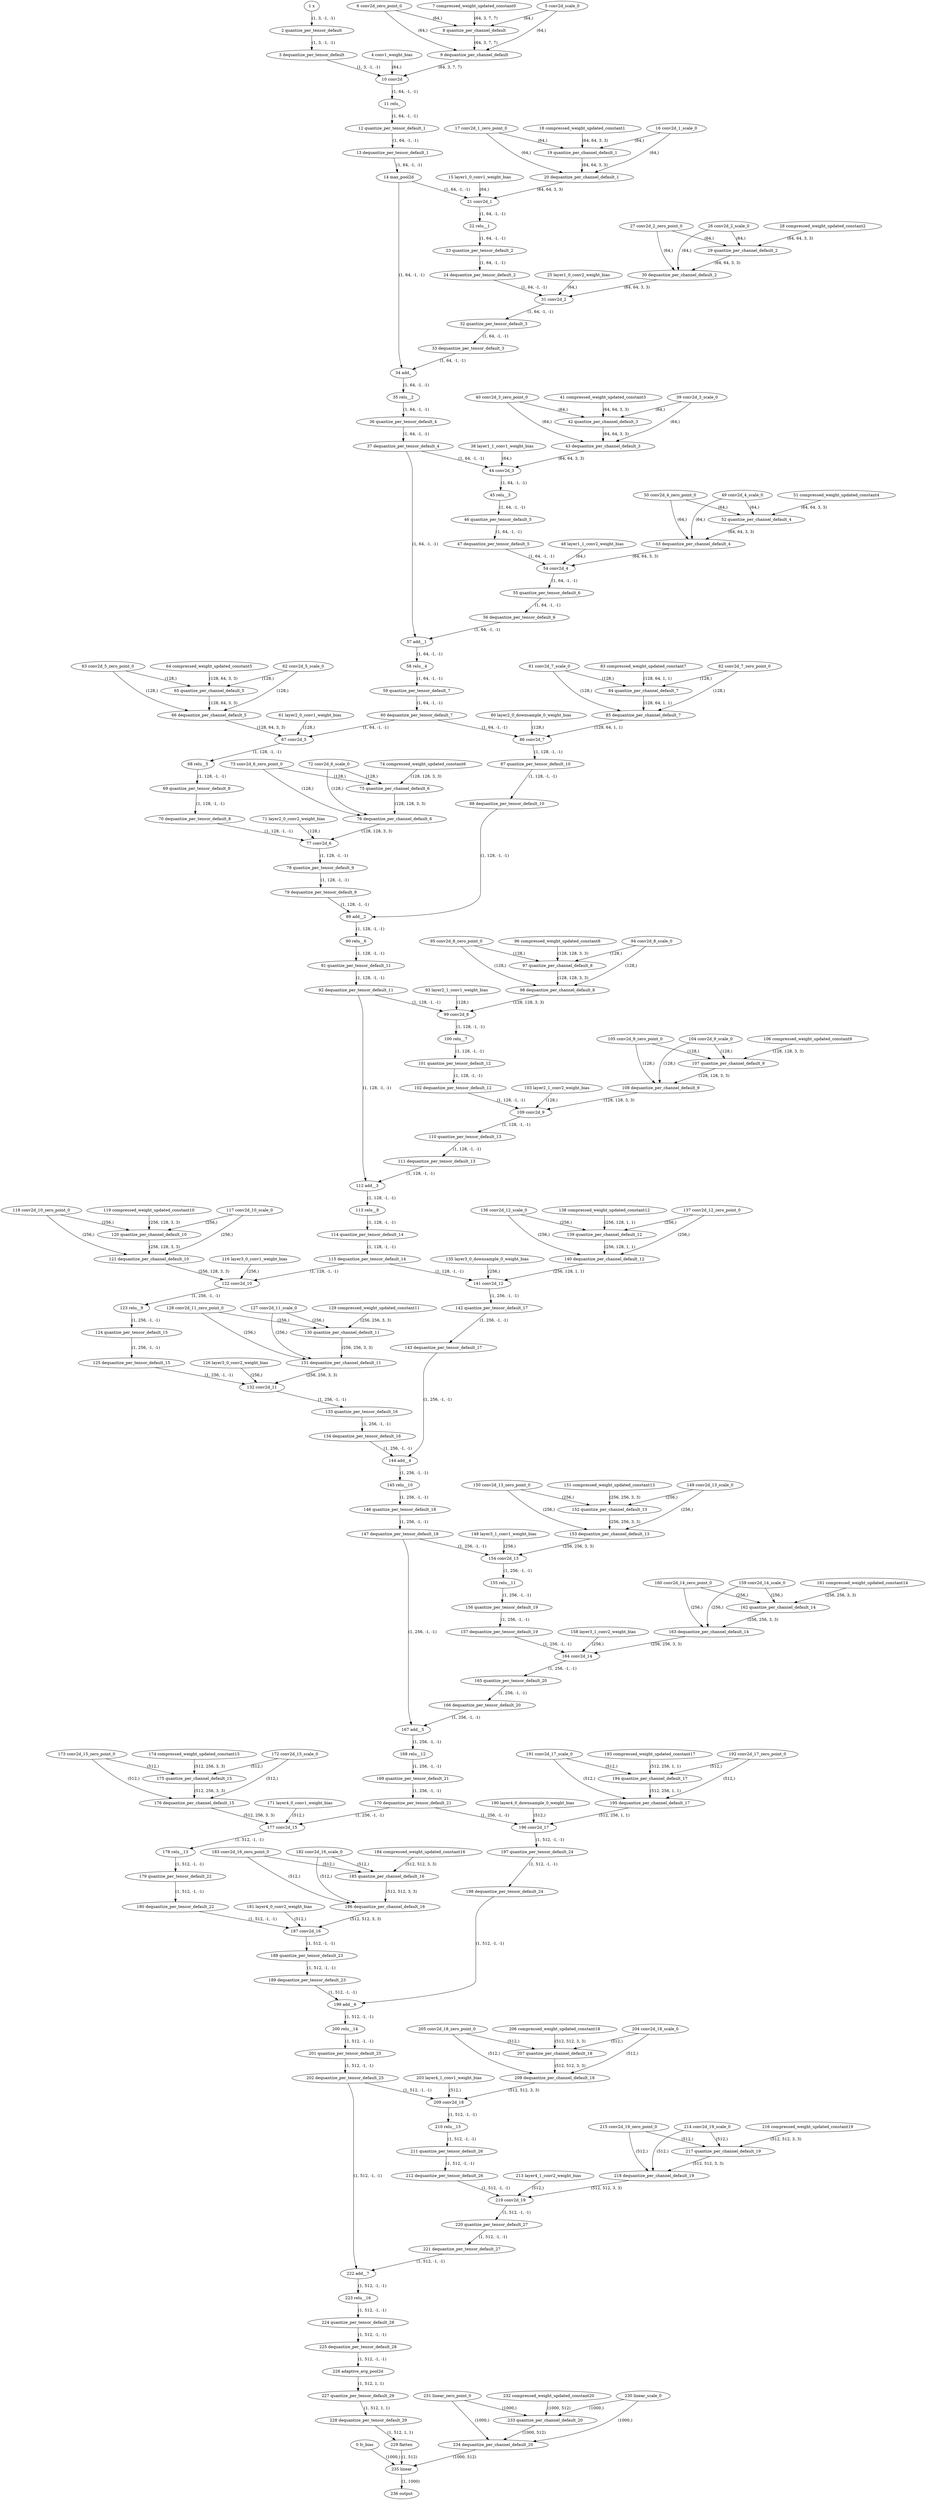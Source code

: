 strict digraph {
"0 fc_bias" [id=0, type="get_attr"];
"1 x" [id=1, type=input];
"2 quantize_per_tensor_default" [id=2, type="quantize_per_tensor"];
"3 dequantize_per_tensor_default" [id=3, type="dequantize_per_tensor"];
"4 conv1_weight_bias" [id=4, type="get_attr"];
"5 conv2d_scale_0" [id=5, type="get_attr"];
"6 conv2d_zero_point_0" [id=6, type="get_attr"];
"7 compressed_weight_updated_constant0" [id=7, type="get_attr"];
"8 quantize_per_channel_default" [id=8, type="quantize_per_channel"];
"9 dequantize_per_channel_default" [id=9, type="dequantize_per_channel"];
"10 conv2d" [id=10, type=conv2d];
"11 relu_" [id=11, type="relu_"];
"12 quantize_per_tensor_default_1" [id=12, type="quantize_per_tensor"];
"13 dequantize_per_tensor_default_1" [id=13, type="dequantize_per_tensor"];
"14 max_pool2d" [id=14, type="max_pool2d"];
"15 layer1_0_conv1_weight_bias" [id=15, type="get_attr"];
"16 conv2d_1_scale_0" [id=16, type="get_attr"];
"17 conv2d_1_zero_point_0" [id=17, type="get_attr"];
"18 compressed_weight_updated_constant1" [id=18, type="get_attr"];
"19 quantize_per_channel_default_1" [id=19, type="quantize_per_channel"];
"20 dequantize_per_channel_default_1" [id=20, type="dequantize_per_channel"];
"21 conv2d_1" [id=21, type=conv2d];
"22 relu__1" [id=22, type="relu_"];
"23 quantize_per_tensor_default_2" [id=23, type="quantize_per_tensor"];
"24 dequantize_per_tensor_default_2" [id=24, type="dequantize_per_tensor"];
"25 layer1_0_conv2_weight_bias" [id=25, type="get_attr"];
"26 conv2d_2_scale_0" [id=26, type="get_attr"];
"27 conv2d_2_zero_point_0" [id=27, type="get_attr"];
"28 compressed_weight_updated_constant2" [id=28, type="get_attr"];
"29 quantize_per_channel_default_2" [id=29, type="quantize_per_channel"];
"30 dequantize_per_channel_default_2" [id=30, type="dequantize_per_channel"];
"31 conv2d_2" [id=31, type=conv2d];
"32 quantize_per_tensor_default_3" [id=32, type="quantize_per_tensor"];
"33 dequantize_per_tensor_default_3" [id=33, type="dequantize_per_tensor"];
"34 add_" [id=34, type="add_"];
"35 relu__2" [id=35, type="relu_"];
"36 quantize_per_tensor_default_4" [id=36, type="quantize_per_tensor"];
"37 dequantize_per_tensor_default_4" [id=37, type="dequantize_per_tensor"];
"38 layer1_1_conv1_weight_bias" [id=38, type="get_attr"];
"39 conv2d_3_scale_0" [id=39, type="get_attr"];
"40 conv2d_3_zero_point_0" [id=40, type="get_attr"];
"41 compressed_weight_updated_constant3" [id=41, type="get_attr"];
"42 quantize_per_channel_default_3" [id=42, type="quantize_per_channel"];
"43 dequantize_per_channel_default_3" [id=43, type="dequantize_per_channel"];
"44 conv2d_3" [id=44, type=conv2d];
"45 relu__3" [id=45, type="relu_"];
"46 quantize_per_tensor_default_5" [id=46, type="quantize_per_tensor"];
"47 dequantize_per_tensor_default_5" [id=47, type="dequantize_per_tensor"];
"48 layer1_1_conv2_weight_bias" [id=48, type="get_attr"];
"49 conv2d_4_scale_0" [id=49, type="get_attr"];
"50 conv2d_4_zero_point_0" [id=50, type="get_attr"];
"51 compressed_weight_updated_constant4" [id=51, type="get_attr"];
"52 quantize_per_channel_default_4" [id=52, type="quantize_per_channel"];
"53 dequantize_per_channel_default_4" [id=53, type="dequantize_per_channel"];
"54 conv2d_4" [id=54, type=conv2d];
"55 quantize_per_tensor_default_6" [id=55, type="quantize_per_tensor"];
"56 dequantize_per_tensor_default_6" [id=56, type="dequantize_per_tensor"];
"57 add__1" [id=57, type="add_"];
"58 relu__4" [id=58, type="relu_"];
"59 quantize_per_tensor_default_7" [id=59, type="quantize_per_tensor"];
"60 dequantize_per_tensor_default_7" [id=60, type="dequantize_per_tensor"];
"61 layer2_0_conv1_weight_bias" [id=61, type="get_attr"];
"62 conv2d_5_scale_0" [id=62, type="get_attr"];
"63 conv2d_5_zero_point_0" [id=63, type="get_attr"];
"64 compressed_weight_updated_constant5" [id=64, type="get_attr"];
"65 quantize_per_channel_default_5" [id=65, type="quantize_per_channel"];
"66 dequantize_per_channel_default_5" [id=66, type="dequantize_per_channel"];
"67 conv2d_5" [id=67, type=conv2d];
"68 relu__5" [id=68, type="relu_"];
"69 quantize_per_tensor_default_8" [id=69, type="quantize_per_tensor"];
"70 dequantize_per_tensor_default_8" [id=70, type="dequantize_per_tensor"];
"71 layer2_0_conv2_weight_bias" [id=71, type="get_attr"];
"72 conv2d_6_scale_0" [id=72, type="get_attr"];
"73 conv2d_6_zero_point_0" [id=73, type="get_attr"];
"74 compressed_weight_updated_constant6" [id=74, type="get_attr"];
"75 quantize_per_channel_default_6" [id=75, type="quantize_per_channel"];
"76 dequantize_per_channel_default_6" [id=76, type="dequantize_per_channel"];
"77 conv2d_6" [id=77, type=conv2d];
"78 quantize_per_tensor_default_9" [id=78, type="quantize_per_tensor"];
"79 dequantize_per_tensor_default_9" [id=79, type="dequantize_per_tensor"];
"80 layer2_0_downsample_0_weight_bias" [id=80, type="get_attr"];
"81 conv2d_7_scale_0" [id=81, type="get_attr"];
"82 conv2d_7_zero_point_0" [id=82, type="get_attr"];
"83 compressed_weight_updated_constant7" [id=83, type="get_attr"];
"84 quantize_per_channel_default_7" [id=84, type="quantize_per_channel"];
"85 dequantize_per_channel_default_7" [id=85, type="dequantize_per_channel"];
"86 conv2d_7" [id=86, type=conv2d];
"87 quantize_per_tensor_default_10" [id=87, type="quantize_per_tensor"];
"88 dequantize_per_tensor_default_10" [id=88, type="dequantize_per_tensor"];
"89 add__2" [id=89, type="add_"];
"90 relu__6" [id=90, type="relu_"];
"91 quantize_per_tensor_default_11" [id=91, type="quantize_per_tensor"];
"92 dequantize_per_tensor_default_11" [id=92, type="dequantize_per_tensor"];
"93 layer2_1_conv1_weight_bias" [id=93, type="get_attr"];
"94 conv2d_8_scale_0" [id=94, type="get_attr"];
"95 conv2d_8_zero_point_0" [id=95, type="get_attr"];
"96 compressed_weight_updated_constant8" [id=96, type="get_attr"];
"97 quantize_per_channel_default_8" [id=97, type="quantize_per_channel"];
"98 dequantize_per_channel_default_8" [id=98, type="dequantize_per_channel"];
"99 conv2d_8" [id=99, type=conv2d];
"100 relu__7" [id=100, type="relu_"];
"101 quantize_per_tensor_default_12" [id=101, type="quantize_per_tensor"];
"102 dequantize_per_tensor_default_12" [id=102, type="dequantize_per_tensor"];
"103 layer2_1_conv2_weight_bias" [id=103, type="get_attr"];
"104 conv2d_9_scale_0" [id=104, type="get_attr"];
"105 conv2d_9_zero_point_0" [id=105, type="get_attr"];
"106 compressed_weight_updated_constant9" [id=106, type="get_attr"];
"107 quantize_per_channel_default_9" [id=107, type="quantize_per_channel"];
"108 dequantize_per_channel_default_9" [id=108, type="dequantize_per_channel"];
"109 conv2d_9" [id=109, type=conv2d];
"110 quantize_per_tensor_default_13" [id=110, type="quantize_per_tensor"];
"111 dequantize_per_tensor_default_13" [id=111, type="dequantize_per_tensor"];
"112 add__3" [id=112, type="add_"];
"113 relu__8" [id=113, type="relu_"];
"114 quantize_per_tensor_default_14" [id=114, type="quantize_per_tensor"];
"115 dequantize_per_tensor_default_14" [id=115, type="dequantize_per_tensor"];
"116 layer3_0_conv1_weight_bias" [id=116, type="get_attr"];
"117 conv2d_10_scale_0" [id=117, type="get_attr"];
"118 conv2d_10_zero_point_0" [id=118, type="get_attr"];
"119 compressed_weight_updated_constant10" [id=119, type="get_attr"];
"120 quantize_per_channel_default_10" [id=120, type="quantize_per_channel"];
"121 dequantize_per_channel_default_10" [id=121, type="dequantize_per_channel"];
"122 conv2d_10" [id=122, type=conv2d];
"123 relu__9" [id=123, type="relu_"];
"124 quantize_per_tensor_default_15" [id=124, type="quantize_per_tensor"];
"125 dequantize_per_tensor_default_15" [id=125, type="dequantize_per_tensor"];
"126 layer3_0_conv2_weight_bias" [id=126, type="get_attr"];
"127 conv2d_11_scale_0" [id=127, type="get_attr"];
"128 conv2d_11_zero_point_0" [id=128, type="get_attr"];
"129 compressed_weight_updated_constant11" [id=129, type="get_attr"];
"130 quantize_per_channel_default_11" [id=130, type="quantize_per_channel"];
"131 dequantize_per_channel_default_11" [id=131, type="dequantize_per_channel"];
"132 conv2d_11" [id=132, type=conv2d];
"133 quantize_per_tensor_default_16" [id=133, type="quantize_per_tensor"];
"134 dequantize_per_tensor_default_16" [id=134, type="dequantize_per_tensor"];
"135 layer3_0_downsample_0_weight_bias" [id=135, type="get_attr"];
"136 conv2d_12_scale_0" [id=136, type="get_attr"];
"137 conv2d_12_zero_point_0" [id=137, type="get_attr"];
"138 compressed_weight_updated_constant12" [id=138, type="get_attr"];
"139 quantize_per_channel_default_12" [id=139, type="quantize_per_channel"];
"140 dequantize_per_channel_default_12" [id=140, type="dequantize_per_channel"];
"141 conv2d_12" [id=141, type=conv2d];
"142 quantize_per_tensor_default_17" [id=142, type="quantize_per_tensor"];
"143 dequantize_per_tensor_default_17" [id=143, type="dequantize_per_tensor"];
"144 add__4" [id=144, type="add_"];
"145 relu__10" [id=145, type="relu_"];
"146 quantize_per_tensor_default_18" [id=146, type="quantize_per_tensor"];
"147 dequantize_per_tensor_default_18" [id=147, type="dequantize_per_tensor"];
"148 layer3_1_conv1_weight_bias" [id=148, type="get_attr"];
"149 conv2d_13_scale_0" [id=149, type="get_attr"];
"150 conv2d_13_zero_point_0" [id=150, type="get_attr"];
"151 compressed_weight_updated_constant13" [id=151, type="get_attr"];
"152 quantize_per_channel_default_13" [id=152, type="quantize_per_channel"];
"153 dequantize_per_channel_default_13" [id=153, type="dequantize_per_channel"];
"154 conv2d_13" [id=154, type=conv2d];
"155 relu__11" [id=155, type="relu_"];
"156 quantize_per_tensor_default_19" [id=156, type="quantize_per_tensor"];
"157 dequantize_per_tensor_default_19" [id=157, type="dequantize_per_tensor"];
"158 layer3_1_conv2_weight_bias" [id=158, type="get_attr"];
"159 conv2d_14_scale_0" [id=159, type="get_attr"];
"160 conv2d_14_zero_point_0" [id=160, type="get_attr"];
"161 compressed_weight_updated_constant14" [id=161, type="get_attr"];
"162 quantize_per_channel_default_14" [id=162, type="quantize_per_channel"];
"163 dequantize_per_channel_default_14" [id=163, type="dequantize_per_channel"];
"164 conv2d_14" [id=164, type=conv2d];
"165 quantize_per_tensor_default_20" [id=165, type="quantize_per_tensor"];
"166 dequantize_per_tensor_default_20" [id=166, type="dequantize_per_tensor"];
"167 add__5" [id=167, type="add_"];
"168 relu__12" [id=168, type="relu_"];
"169 quantize_per_tensor_default_21" [id=169, type="quantize_per_tensor"];
"170 dequantize_per_tensor_default_21" [id=170, type="dequantize_per_tensor"];
"171 layer4_0_conv1_weight_bias" [id=171, type="get_attr"];
"172 conv2d_15_scale_0" [id=172, type="get_attr"];
"173 conv2d_15_zero_point_0" [id=173, type="get_attr"];
"174 compressed_weight_updated_constant15" [id=174, type="get_attr"];
"175 quantize_per_channel_default_15" [id=175, type="quantize_per_channel"];
"176 dequantize_per_channel_default_15" [id=176, type="dequantize_per_channel"];
"177 conv2d_15" [id=177, type=conv2d];
"178 relu__13" [id=178, type="relu_"];
"179 quantize_per_tensor_default_22" [id=179, type="quantize_per_tensor"];
"180 dequantize_per_tensor_default_22" [id=180, type="dequantize_per_tensor"];
"181 layer4_0_conv2_weight_bias" [id=181, type="get_attr"];
"182 conv2d_16_scale_0" [id=182, type="get_attr"];
"183 conv2d_16_zero_point_0" [id=183, type="get_attr"];
"184 compressed_weight_updated_constant16" [id=184, type="get_attr"];
"185 quantize_per_channel_default_16" [id=185, type="quantize_per_channel"];
"186 dequantize_per_channel_default_16" [id=186, type="dequantize_per_channel"];
"187 conv2d_16" [id=187, type=conv2d];
"188 quantize_per_tensor_default_23" [id=188, type="quantize_per_tensor"];
"189 dequantize_per_tensor_default_23" [id=189, type="dequantize_per_tensor"];
"190 layer4_0_downsample_0_weight_bias" [id=190, type="get_attr"];
"191 conv2d_17_scale_0" [id=191, type="get_attr"];
"192 conv2d_17_zero_point_0" [id=192, type="get_attr"];
"193 compressed_weight_updated_constant17" [id=193, type="get_attr"];
"194 quantize_per_channel_default_17" [id=194, type="quantize_per_channel"];
"195 dequantize_per_channel_default_17" [id=195, type="dequantize_per_channel"];
"196 conv2d_17" [id=196, type=conv2d];
"197 quantize_per_tensor_default_24" [id=197, type="quantize_per_tensor"];
"198 dequantize_per_tensor_default_24" [id=198, type="dequantize_per_tensor"];
"199 add__6" [id=199, type="add_"];
"200 relu__14" [id=200, type="relu_"];
"201 quantize_per_tensor_default_25" [id=201, type="quantize_per_tensor"];
"202 dequantize_per_tensor_default_25" [id=202, type="dequantize_per_tensor"];
"203 layer4_1_conv1_weight_bias" [id=203, type="get_attr"];
"204 conv2d_18_scale_0" [id=204, type="get_attr"];
"205 conv2d_18_zero_point_0" [id=205, type="get_attr"];
"206 compressed_weight_updated_constant18" [id=206, type="get_attr"];
"207 quantize_per_channel_default_18" [id=207, type="quantize_per_channel"];
"208 dequantize_per_channel_default_18" [id=208, type="dequantize_per_channel"];
"209 conv2d_18" [id=209, type=conv2d];
"210 relu__15" [id=210, type="relu_"];
"211 quantize_per_tensor_default_26" [id=211, type="quantize_per_tensor"];
"212 dequantize_per_tensor_default_26" [id=212, type="dequantize_per_tensor"];
"213 layer4_1_conv2_weight_bias" [id=213, type="get_attr"];
"214 conv2d_19_scale_0" [id=214, type="get_attr"];
"215 conv2d_19_zero_point_0" [id=215, type="get_attr"];
"216 compressed_weight_updated_constant19" [id=216, type="get_attr"];
"217 quantize_per_channel_default_19" [id=217, type="quantize_per_channel"];
"218 dequantize_per_channel_default_19" [id=218, type="dequantize_per_channel"];
"219 conv2d_19" [id=219, type=conv2d];
"220 quantize_per_tensor_default_27" [id=220, type="quantize_per_tensor"];
"221 dequantize_per_tensor_default_27" [id=221, type="dequantize_per_tensor"];
"222 add__7" [id=222, type="add_"];
"223 relu__16" [id=223, type="relu_"];
"224 quantize_per_tensor_default_28" [id=224, type="quantize_per_tensor"];
"225 dequantize_per_tensor_default_28" [id=225, type="dequantize_per_tensor"];
"226 adaptive_avg_pool2d" [id=226, type="adaptive_avg_pool2d"];
"227 quantize_per_tensor_default_29" [id=227, type="quantize_per_tensor"];
"228 dequantize_per_tensor_default_29" [id=228, type="dequantize_per_tensor"];
"229 flatten" [id=229, type=flatten];
"230 linear_scale_0" [id=230, type="get_attr"];
"231 linear_zero_point_0" [id=231, type="get_attr"];
"232 compressed_weight_updated_constant20" [id=232, type="get_attr"];
"233 quantize_per_channel_default_20" [id=233, type="quantize_per_channel"];
"234 dequantize_per_channel_default_20" [id=234, type="dequantize_per_channel"];
"235 linear" [id=235, type=linear];
"236 output" [id=236, type=output];
"0 fc_bias" -> "235 linear" [style=solid, label="(1000,)"];
"1 x" -> "2 quantize_per_tensor_default" [style=solid, label="(1, 3, -1, -1)"];
"2 quantize_per_tensor_default" -> "3 dequantize_per_tensor_default" [style=solid, label="(1, 3, -1, -1)"];
"3 dequantize_per_tensor_default" -> "10 conv2d" [style=solid, label="(1, 3, -1, -1)"];
"4 conv1_weight_bias" -> "10 conv2d" [style=solid, label="(64,)"];
"5 conv2d_scale_0" -> "8 quantize_per_channel_default" [style=solid, label="(64,)"];
"5 conv2d_scale_0" -> "9 dequantize_per_channel_default" [style=solid, label="(64,)"];
"6 conv2d_zero_point_0" -> "8 quantize_per_channel_default" [style=solid, label="(64,)"];
"6 conv2d_zero_point_0" -> "9 dequantize_per_channel_default" [style=solid, label="(64,)"];
"7 compressed_weight_updated_constant0" -> "8 quantize_per_channel_default" [style=solid, label="(64, 3, 7, 7)"];
"8 quantize_per_channel_default" -> "9 dequantize_per_channel_default" [style=solid, label="(64, 3, 7, 7)"];
"9 dequantize_per_channel_default" -> "10 conv2d" [style=solid, label="(64, 3, 7, 7)"];
"10 conv2d" -> "11 relu_" [style=solid, label="(1, 64, -1, -1)"];
"11 relu_" -> "12 quantize_per_tensor_default_1" [style=solid, label="(1, 64, -1, -1)"];
"12 quantize_per_tensor_default_1" -> "13 dequantize_per_tensor_default_1" [style=solid, label="(1, 64, -1, -1)"];
"13 dequantize_per_tensor_default_1" -> "14 max_pool2d" [style=solid, label="(1, 64, -1, -1)"];
"14 max_pool2d" -> "21 conv2d_1" [style=solid, label="(1, 64, -1, -1)"];
"14 max_pool2d" -> "34 add_" [style=solid, label="(1, 64, -1, -1)"];
"15 layer1_0_conv1_weight_bias" -> "21 conv2d_1" [style=solid, label="(64,)"];
"16 conv2d_1_scale_0" -> "19 quantize_per_channel_default_1" [style=solid, label="(64,)"];
"16 conv2d_1_scale_0" -> "20 dequantize_per_channel_default_1" [style=solid, label="(64,)"];
"17 conv2d_1_zero_point_0" -> "19 quantize_per_channel_default_1" [style=solid, label="(64,)"];
"17 conv2d_1_zero_point_0" -> "20 dequantize_per_channel_default_1" [style=solid, label="(64,)"];
"18 compressed_weight_updated_constant1" -> "19 quantize_per_channel_default_1" [style=solid, label="(64, 64, 3, 3)"];
"19 quantize_per_channel_default_1" -> "20 dequantize_per_channel_default_1" [style=solid, label="(64, 64, 3, 3)"];
"20 dequantize_per_channel_default_1" -> "21 conv2d_1" [style=solid, label="(64, 64, 3, 3)"];
"21 conv2d_1" -> "22 relu__1" [style=solid, label="(1, 64, -1, -1)"];
"22 relu__1" -> "23 quantize_per_tensor_default_2" [style=solid, label="(1, 64, -1, -1)"];
"23 quantize_per_tensor_default_2" -> "24 dequantize_per_tensor_default_2" [style=solid, label="(1, 64, -1, -1)"];
"24 dequantize_per_tensor_default_2" -> "31 conv2d_2" [style=solid, label="(1, 64, -1, -1)"];
"25 layer1_0_conv2_weight_bias" -> "31 conv2d_2" [style=solid, label="(64,)"];
"26 conv2d_2_scale_0" -> "29 quantize_per_channel_default_2" [style=solid, label="(64,)"];
"26 conv2d_2_scale_0" -> "30 dequantize_per_channel_default_2" [style=solid, label="(64,)"];
"27 conv2d_2_zero_point_0" -> "29 quantize_per_channel_default_2" [style=solid, label="(64,)"];
"27 conv2d_2_zero_point_0" -> "30 dequantize_per_channel_default_2" [style=solid, label="(64,)"];
"28 compressed_weight_updated_constant2" -> "29 quantize_per_channel_default_2" [style=solid, label="(64, 64, 3, 3)"];
"29 quantize_per_channel_default_2" -> "30 dequantize_per_channel_default_2" [style=solid, label="(64, 64, 3, 3)"];
"30 dequantize_per_channel_default_2" -> "31 conv2d_2" [style=solid, label="(64, 64, 3, 3)"];
"31 conv2d_2" -> "32 quantize_per_tensor_default_3" [style=solid, label="(1, 64, -1, -1)"];
"32 quantize_per_tensor_default_3" -> "33 dequantize_per_tensor_default_3" [style=solid, label="(1, 64, -1, -1)"];
"33 dequantize_per_tensor_default_3" -> "34 add_" [style=solid, label="(1, 64, -1, -1)"];
"34 add_" -> "35 relu__2" [style=solid, label="(1, 64, -1, -1)"];
"35 relu__2" -> "36 quantize_per_tensor_default_4" [style=solid, label="(1, 64, -1, -1)"];
"36 quantize_per_tensor_default_4" -> "37 dequantize_per_tensor_default_4" [style=solid, label="(1, 64, -1, -1)"];
"37 dequantize_per_tensor_default_4" -> "44 conv2d_3" [style=solid, label="(1, 64, -1, -1)"];
"37 dequantize_per_tensor_default_4" -> "57 add__1" [style=solid, label="(1, 64, -1, -1)"];
"38 layer1_1_conv1_weight_bias" -> "44 conv2d_3" [style=solid, label="(64,)"];
"39 conv2d_3_scale_0" -> "42 quantize_per_channel_default_3" [style=solid, label="(64,)"];
"39 conv2d_3_scale_0" -> "43 dequantize_per_channel_default_3" [style=solid, label="(64,)"];
"40 conv2d_3_zero_point_0" -> "42 quantize_per_channel_default_3" [style=solid, label="(64,)"];
"40 conv2d_3_zero_point_0" -> "43 dequantize_per_channel_default_3" [style=solid, label="(64,)"];
"41 compressed_weight_updated_constant3" -> "42 quantize_per_channel_default_3" [style=solid, label="(64, 64, 3, 3)"];
"42 quantize_per_channel_default_3" -> "43 dequantize_per_channel_default_3" [style=solid, label="(64, 64, 3, 3)"];
"43 dequantize_per_channel_default_3" -> "44 conv2d_3" [style=solid, label="(64, 64, 3, 3)"];
"44 conv2d_3" -> "45 relu__3" [style=solid, label="(1, 64, -1, -1)"];
"45 relu__3" -> "46 quantize_per_tensor_default_5" [style=solid, label="(1, 64, -1, -1)"];
"46 quantize_per_tensor_default_5" -> "47 dequantize_per_tensor_default_5" [style=solid, label="(1, 64, -1, -1)"];
"47 dequantize_per_tensor_default_5" -> "54 conv2d_4" [style=solid, label="(1, 64, -1, -1)"];
"48 layer1_1_conv2_weight_bias" -> "54 conv2d_4" [style=solid, label="(64,)"];
"49 conv2d_4_scale_0" -> "52 quantize_per_channel_default_4" [style=solid, label="(64,)"];
"49 conv2d_4_scale_0" -> "53 dequantize_per_channel_default_4" [style=solid, label="(64,)"];
"50 conv2d_4_zero_point_0" -> "52 quantize_per_channel_default_4" [style=solid, label="(64,)"];
"50 conv2d_4_zero_point_0" -> "53 dequantize_per_channel_default_4" [style=solid, label="(64,)"];
"51 compressed_weight_updated_constant4" -> "52 quantize_per_channel_default_4" [style=solid, label="(64, 64, 3, 3)"];
"52 quantize_per_channel_default_4" -> "53 dequantize_per_channel_default_4" [style=solid, label="(64, 64, 3, 3)"];
"53 dequantize_per_channel_default_4" -> "54 conv2d_4" [style=solid, label="(64, 64, 3, 3)"];
"54 conv2d_4" -> "55 quantize_per_tensor_default_6" [style=solid, label="(1, 64, -1, -1)"];
"55 quantize_per_tensor_default_6" -> "56 dequantize_per_tensor_default_6" [style=solid, label="(1, 64, -1, -1)"];
"56 dequantize_per_tensor_default_6" -> "57 add__1" [style=solid, label="(1, 64, -1, -1)"];
"57 add__1" -> "58 relu__4" [style=solid, label="(1, 64, -1, -1)"];
"58 relu__4" -> "59 quantize_per_tensor_default_7" [style=solid, label="(1, 64, -1, -1)"];
"59 quantize_per_tensor_default_7" -> "60 dequantize_per_tensor_default_7" [style=solid, label="(1, 64, -1, -1)"];
"60 dequantize_per_tensor_default_7" -> "67 conv2d_5" [style=solid, label="(1, 64, -1, -1)"];
"60 dequantize_per_tensor_default_7" -> "86 conv2d_7" [style=solid, label="(1, 64, -1, -1)"];
"61 layer2_0_conv1_weight_bias" -> "67 conv2d_5" [style=solid, label="(128,)"];
"62 conv2d_5_scale_0" -> "65 quantize_per_channel_default_5" [style=solid, label="(128,)"];
"62 conv2d_5_scale_0" -> "66 dequantize_per_channel_default_5" [style=solid, label="(128,)"];
"63 conv2d_5_zero_point_0" -> "65 quantize_per_channel_default_5" [style=solid, label="(128,)"];
"63 conv2d_5_zero_point_0" -> "66 dequantize_per_channel_default_5" [style=solid, label="(128,)"];
"64 compressed_weight_updated_constant5" -> "65 quantize_per_channel_default_5" [style=solid, label="(128, 64, 3, 3)"];
"65 quantize_per_channel_default_5" -> "66 dequantize_per_channel_default_5" [style=solid, label="(128, 64, 3, 3)"];
"66 dequantize_per_channel_default_5" -> "67 conv2d_5" [style=solid, label="(128, 64, 3, 3)"];
"67 conv2d_5" -> "68 relu__5" [style=solid, label="(1, 128, -1, -1)"];
"68 relu__5" -> "69 quantize_per_tensor_default_8" [style=solid, label="(1, 128, -1, -1)"];
"69 quantize_per_tensor_default_8" -> "70 dequantize_per_tensor_default_8" [style=solid, label="(1, 128, -1, -1)"];
"70 dequantize_per_tensor_default_8" -> "77 conv2d_6" [style=solid, label="(1, 128, -1, -1)"];
"71 layer2_0_conv2_weight_bias" -> "77 conv2d_6" [style=solid, label="(128,)"];
"72 conv2d_6_scale_0" -> "75 quantize_per_channel_default_6" [style=solid, label="(128,)"];
"72 conv2d_6_scale_0" -> "76 dequantize_per_channel_default_6" [style=solid, label="(128,)"];
"73 conv2d_6_zero_point_0" -> "75 quantize_per_channel_default_6" [style=solid, label="(128,)"];
"73 conv2d_6_zero_point_0" -> "76 dequantize_per_channel_default_6" [style=solid, label="(128,)"];
"74 compressed_weight_updated_constant6" -> "75 quantize_per_channel_default_6" [style=solid, label="(128, 128, 3, 3)"];
"75 quantize_per_channel_default_6" -> "76 dequantize_per_channel_default_6" [style=solid, label="(128, 128, 3, 3)"];
"76 dequantize_per_channel_default_6" -> "77 conv2d_6" [style=solid, label="(128, 128, 3, 3)"];
"77 conv2d_6" -> "78 quantize_per_tensor_default_9" [style=solid, label="(1, 128, -1, -1)"];
"78 quantize_per_tensor_default_9" -> "79 dequantize_per_tensor_default_9" [style=solid, label="(1, 128, -1, -1)"];
"79 dequantize_per_tensor_default_9" -> "89 add__2" [style=solid, label="(1, 128, -1, -1)"];
"80 layer2_0_downsample_0_weight_bias" -> "86 conv2d_7" [style=solid, label="(128,)"];
"81 conv2d_7_scale_0" -> "84 quantize_per_channel_default_7" [style=solid, label="(128,)"];
"81 conv2d_7_scale_0" -> "85 dequantize_per_channel_default_7" [style=solid, label="(128,)"];
"82 conv2d_7_zero_point_0" -> "84 quantize_per_channel_default_7" [style=solid, label="(128,)"];
"82 conv2d_7_zero_point_0" -> "85 dequantize_per_channel_default_7" [style=solid, label="(128,)"];
"83 compressed_weight_updated_constant7" -> "84 quantize_per_channel_default_7" [style=solid, label="(128, 64, 1, 1)"];
"84 quantize_per_channel_default_7" -> "85 dequantize_per_channel_default_7" [style=solid, label="(128, 64, 1, 1)"];
"85 dequantize_per_channel_default_7" -> "86 conv2d_7" [style=solid, label="(128, 64, 1, 1)"];
"86 conv2d_7" -> "87 quantize_per_tensor_default_10" [style=solid, label="(1, 128, -1, -1)"];
"87 quantize_per_tensor_default_10" -> "88 dequantize_per_tensor_default_10" [style=solid, label="(1, 128, -1, -1)"];
"88 dequantize_per_tensor_default_10" -> "89 add__2" [style=solid, label="(1, 128, -1, -1)"];
"89 add__2" -> "90 relu__6" [style=solid, label="(1, 128, -1, -1)"];
"90 relu__6" -> "91 quantize_per_tensor_default_11" [style=solid, label="(1, 128, -1, -1)"];
"91 quantize_per_tensor_default_11" -> "92 dequantize_per_tensor_default_11" [style=solid, label="(1, 128, -1, -1)"];
"92 dequantize_per_tensor_default_11" -> "99 conv2d_8" [style=solid, label="(1, 128, -1, -1)"];
"92 dequantize_per_tensor_default_11" -> "112 add__3" [style=solid, label="(1, 128, -1, -1)"];
"93 layer2_1_conv1_weight_bias" -> "99 conv2d_8" [style=solid, label="(128,)"];
"94 conv2d_8_scale_0" -> "97 quantize_per_channel_default_8" [style=solid, label="(128,)"];
"94 conv2d_8_scale_0" -> "98 dequantize_per_channel_default_8" [style=solid, label="(128,)"];
"95 conv2d_8_zero_point_0" -> "97 quantize_per_channel_default_8" [style=solid, label="(128,)"];
"95 conv2d_8_zero_point_0" -> "98 dequantize_per_channel_default_8" [style=solid, label="(128,)"];
"96 compressed_weight_updated_constant8" -> "97 quantize_per_channel_default_8" [style=solid, label="(128, 128, 3, 3)"];
"97 quantize_per_channel_default_8" -> "98 dequantize_per_channel_default_8" [style=solid, label="(128, 128, 3, 3)"];
"98 dequantize_per_channel_default_8" -> "99 conv2d_8" [style=solid, label="(128, 128, 3, 3)"];
"99 conv2d_8" -> "100 relu__7" [style=solid, label="(1, 128, -1, -1)"];
"100 relu__7" -> "101 quantize_per_tensor_default_12" [style=solid, label="(1, 128, -1, -1)"];
"101 quantize_per_tensor_default_12" -> "102 dequantize_per_tensor_default_12" [style=solid, label="(1, 128, -1, -1)"];
"102 dequantize_per_tensor_default_12" -> "109 conv2d_9" [style=solid, label="(1, 128, -1, -1)"];
"103 layer2_1_conv2_weight_bias" -> "109 conv2d_9" [style=solid, label="(128,)"];
"104 conv2d_9_scale_0" -> "107 quantize_per_channel_default_9" [style=solid, label="(128,)"];
"104 conv2d_9_scale_0" -> "108 dequantize_per_channel_default_9" [style=solid, label="(128,)"];
"105 conv2d_9_zero_point_0" -> "107 quantize_per_channel_default_9" [style=solid, label="(128,)"];
"105 conv2d_9_zero_point_0" -> "108 dequantize_per_channel_default_9" [style=solid, label="(128,)"];
"106 compressed_weight_updated_constant9" -> "107 quantize_per_channel_default_9" [style=solid, label="(128, 128, 3, 3)"];
"107 quantize_per_channel_default_9" -> "108 dequantize_per_channel_default_9" [style=solid, label="(128, 128, 3, 3)"];
"108 dequantize_per_channel_default_9" -> "109 conv2d_9" [style=solid, label="(128, 128, 3, 3)"];
"109 conv2d_9" -> "110 quantize_per_tensor_default_13" [style=solid, label="(1, 128, -1, -1)"];
"110 quantize_per_tensor_default_13" -> "111 dequantize_per_tensor_default_13" [style=solid, label="(1, 128, -1, -1)"];
"111 dequantize_per_tensor_default_13" -> "112 add__3" [style=solid, label="(1, 128, -1, -1)"];
"112 add__3" -> "113 relu__8" [style=solid, label="(1, 128, -1, -1)"];
"113 relu__8" -> "114 quantize_per_tensor_default_14" [style=solid, label="(1, 128, -1, -1)"];
"114 quantize_per_tensor_default_14" -> "115 dequantize_per_tensor_default_14" [style=solid, label="(1, 128, -1, -1)"];
"115 dequantize_per_tensor_default_14" -> "122 conv2d_10" [style=solid, label="(1, 128, -1, -1)"];
"115 dequantize_per_tensor_default_14" -> "141 conv2d_12" [style=solid, label="(1, 128, -1, -1)"];
"116 layer3_0_conv1_weight_bias" -> "122 conv2d_10" [style=solid, label="(256,)"];
"117 conv2d_10_scale_0" -> "120 quantize_per_channel_default_10" [style=solid, label="(256,)"];
"117 conv2d_10_scale_0" -> "121 dequantize_per_channel_default_10" [style=solid, label="(256,)"];
"118 conv2d_10_zero_point_0" -> "120 quantize_per_channel_default_10" [style=solid, label="(256,)"];
"118 conv2d_10_zero_point_0" -> "121 dequantize_per_channel_default_10" [style=solid, label="(256,)"];
"119 compressed_weight_updated_constant10" -> "120 quantize_per_channel_default_10" [style=solid, label="(256, 128, 3, 3)"];
"120 quantize_per_channel_default_10" -> "121 dequantize_per_channel_default_10" [style=solid, label="(256, 128, 3, 3)"];
"121 dequantize_per_channel_default_10" -> "122 conv2d_10" [style=solid, label="(256, 128, 3, 3)"];
"122 conv2d_10" -> "123 relu__9" [style=solid, label="(1, 256, -1, -1)"];
"123 relu__9" -> "124 quantize_per_tensor_default_15" [style=solid, label="(1, 256, -1, -1)"];
"124 quantize_per_tensor_default_15" -> "125 dequantize_per_tensor_default_15" [style=solid, label="(1, 256, -1, -1)"];
"125 dequantize_per_tensor_default_15" -> "132 conv2d_11" [style=solid, label="(1, 256, -1, -1)"];
"126 layer3_0_conv2_weight_bias" -> "132 conv2d_11" [style=solid, label="(256,)"];
"127 conv2d_11_scale_0" -> "130 quantize_per_channel_default_11" [style=solid, label="(256,)"];
"127 conv2d_11_scale_0" -> "131 dequantize_per_channel_default_11" [style=solid, label="(256,)"];
"128 conv2d_11_zero_point_0" -> "130 quantize_per_channel_default_11" [style=solid, label="(256,)"];
"128 conv2d_11_zero_point_0" -> "131 dequantize_per_channel_default_11" [style=solid, label="(256,)"];
"129 compressed_weight_updated_constant11" -> "130 quantize_per_channel_default_11" [style=solid, label="(256, 256, 3, 3)"];
"130 quantize_per_channel_default_11" -> "131 dequantize_per_channel_default_11" [style=solid, label="(256, 256, 3, 3)"];
"131 dequantize_per_channel_default_11" -> "132 conv2d_11" [style=solid, label="(256, 256, 3, 3)"];
"132 conv2d_11" -> "133 quantize_per_tensor_default_16" [style=solid, label="(1, 256, -1, -1)"];
"133 quantize_per_tensor_default_16" -> "134 dequantize_per_tensor_default_16" [style=solid, label="(1, 256, -1, -1)"];
"134 dequantize_per_tensor_default_16" -> "144 add__4" [style=solid, label="(1, 256, -1, -1)"];
"135 layer3_0_downsample_0_weight_bias" -> "141 conv2d_12" [style=solid, label="(256,)"];
"136 conv2d_12_scale_0" -> "139 quantize_per_channel_default_12" [style=solid, label="(256,)"];
"136 conv2d_12_scale_0" -> "140 dequantize_per_channel_default_12" [style=solid, label="(256,)"];
"137 conv2d_12_zero_point_0" -> "139 quantize_per_channel_default_12" [style=solid, label="(256,)"];
"137 conv2d_12_zero_point_0" -> "140 dequantize_per_channel_default_12" [style=solid, label="(256,)"];
"138 compressed_weight_updated_constant12" -> "139 quantize_per_channel_default_12" [style=solid, label="(256, 128, 1, 1)"];
"139 quantize_per_channel_default_12" -> "140 dequantize_per_channel_default_12" [style=solid, label="(256, 128, 1, 1)"];
"140 dequantize_per_channel_default_12" -> "141 conv2d_12" [style=solid, label="(256, 128, 1, 1)"];
"141 conv2d_12" -> "142 quantize_per_tensor_default_17" [style=solid, label="(1, 256, -1, -1)"];
"142 quantize_per_tensor_default_17" -> "143 dequantize_per_tensor_default_17" [style=solid, label="(1, 256, -1, -1)"];
"143 dequantize_per_tensor_default_17" -> "144 add__4" [style=solid, label="(1, 256, -1, -1)"];
"144 add__4" -> "145 relu__10" [style=solid, label="(1, 256, -1, -1)"];
"145 relu__10" -> "146 quantize_per_tensor_default_18" [style=solid, label="(1, 256, -1, -1)"];
"146 quantize_per_tensor_default_18" -> "147 dequantize_per_tensor_default_18" [style=solid, label="(1, 256, -1, -1)"];
"147 dequantize_per_tensor_default_18" -> "154 conv2d_13" [style=solid, label="(1, 256, -1, -1)"];
"147 dequantize_per_tensor_default_18" -> "167 add__5" [style=solid, label="(1, 256, -1, -1)"];
"148 layer3_1_conv1_weight_bias" -> "154 conv2d_13" [style=solid, label="(256,)"];
"149 conv2d_13_scale_0" -> "152 quantize_per_channel_default_13" [style=solid, label="(256,)"];
"149 conv2d_13_scale_0" -> "153 dequantize_per_channel_default_13" [style=solid, label="(256,)"];
"150 conv2d_13_zero_point_0" -> "152 quantize_per_channel_default_13" [style=solid, label="(256,)"];
"150 conv2d_13_zero_point_0" -> "153 dequantize_per_channel_default_13" [style=solid, label="(256,)"];
"151 compressed_weight_updated_constant13" -> "152 quantize_per_channel_default_13" [style=solid, label="(256, 256, 3, 3)"];
"152 quantize_per_channel_default_13" -> "153 dequantize_per_channel_default_13" [style=solid, label="(256, 256, 3, 3)"];
"153 dequantize_per_channel_default_13" -> "154 conv2d_13" [style=solid, label="(256, 256, 3, 3)"];
"154 conv2d_13" -> "155 relu__11" [style=solid, label="(1, 256, -1, -1)"];
"155 relu__11" -> "156 quantize_per_tensor_default_19" [style=solid, label="(1, 256, -1, -1)"];
"156 quantize_per_tensor_default_19" -> "157 dequantize_per_tensor_default_19" [style=solid, label="(1, 256, -1, -1)"];
"157 dequantize_per_tensor_default_19" -> "164 conv2d_14" [style=solid, label="(1, 256, -1, -1)"];
"158 layer3_1_conv2_weight_bias" -> "164 conv2d_14" [style=solid, label="(256,)"];
"159 conv2d_14_scale_0" -> "162 quantize_per_channel_default_14" [style=solid, label="(256,)"];
"159 conv2d_14_scale_0" -> "163 dequantize_per_channel_default_14" [style=solid, label="(256,)"];
"160 conv2d_14_zero_point_0" -> "162 quantize_per_channel_default_14" [style=solid, label="(256,)"];
"160 conv2d_14_zero_point_0" -> "163 dequantize_per_channel_default_14" [style=solid, label="(256,)"];
"161 compressed_weight_updated_constant14" -> "162 quantize_per_channel_default_14" [style=solid, label="(256, 256, 3, 3)"];
"162 quantize_per_channel_default_14" -> "163 dequantize_per_channel_default_14" [style=solid, label="(256, 256, 3, 3)"];
"163 dequantize_per_channel_default_14" -> "164 conv2d_14" [style=solid, label="(256, 256, 3, 3)"];
"164 conv2d_14" -> "165 quantize_per_tensor_default_20" [style=solid, label="(1, 256, -1, -1)"];
"165 quantize_per_tensor_default_20" -> "166 dequantize_per_tensor_default_20" [style=solid, label="(1, 256, -1, -1)"];
"166 dequantize_per_tensor_default_20" -> "167 add__5" [style=solid, label="(1, 256, -1, -1)"];
"167 add__5" -> "168 relu__12" [style=solid, label="(1, 256, -1, -1)"];
"168 relu__12" -> "169 quantize_per_tensor_default_21" [style=solid, label="(1, 256, -1, -1)"];
"169 quantize_per_tensor_default_21" -> "170 dequantize_per_tensor_default_21" [style=solid, label="(1, 256, -1, -1)"];
"170 dequantize_per_tensor_default_21" -> "177 conv2d_15" [style=solid, label="(1, 256, -1, -1)"];
"170 dequantize_per_tensor_default_21" -> "196 conv2d_17" [style=solid, label="(1, 256, -1, -1)"];
"171 layer4_0_conv1_weight_bias" -> "177 conv2d_15" [style=solid, label="(512,)"];
"172 conv2d_15_scale_0" -> "175 quantize_per_channel_default_15" [style=solid, label="(512,)"];
"172 conv2d_15_scale_0" -> "176 dequantize_per_channel_default_15" [style=solid, label="(512,)"];
"173 conv2d_15_zero_point_0" -> "175 quantize_per_channel_default_15" [style=solid, label="(512,)"];
"173 conv2d_15_zero_point_0" -> "176 dequantize_per_channel_default_15" [style=solid, label="(512,)"];
"174 compressed_weight_updated_constant15" -> "175 quantize_per_channel_default_15" [style=solid, label="(512, 256, 3, 3)"];
"175 quantize_per_channel_default_15" -> "176 dequantize_per_channel_default_15" [style=solid, label="(512, 256, 3, 3)"];
"176 dequantize_per_channel_default_15" -> "177 conv2d_15" [style=solid, label="(512, 256, 3, 3)"];
"177 conv2d_15" -> "178 relu__13" [style=solid, label="(1, 512, -1, -1)"];
"178 relu__13" -> "179 quantize_per_tensor_default_22" [style=solid, label="(1, 512, -1, -1)"];
"179 quantize_per_tensor_default_22" -> "180 dequantize_per_tensor_default_22" [style=solid, label="(1, 512, -1, -1)"];
"180 dequantize_per_tensor_default_22" -> "187 conv2d_16" [style=solid, label="(1, 512, -1, -1)"];
"181 layer4_0_conv2_weight_bias" -> "187 conv2d_16" [style=solid, label="(512,)"];
"182 conv2d_16_scale_0" -> "185 quantize_per_channel_default_16" [style=solid, label="(512,)"];
"182 conv2d_16_scale_0" -> "186 dequantize_per_channel_default_16" [style=solid, label="(512,)"];
"183 conv2d_16_zero_point_0" -> "185 quantize_per_channel_default_16" [style=solid, label="(512,)"];
"183 conv2d_16_zero_point_0" -> "186 dequantize_per_channel_default_16" [style=solid, label="(512,)"];
"184 compressed_weight_updated_constant16" -> "185 quantize_per_channel_default_16" [style=solid, label="(512, 512, 3, 3)"];
"185 quantize_per_channel_default_16" -> "186 dequantize_per_channel_default_16" [style=solid, label="(512, 512, 3, 3)"];
"186 dequantize_per_channel_default_16" -> "187 conv2d_16" [style=solid, label="(512, 512, 3, 3)"];
"187 conv2d_16" -> "188 quantize_per_tensor_default_23" [style=solid, label="(1, 512, -1, -1)"];
"188 quantize_per_tensor_default_23" -> "189 dequantize_per_tensor_default_23" [style=solid, label="(1, 512, -1, -1)"];
"189 dequantize_per_tensor_default_23" -> "199 add__6" [style=solid, label="(1, 512, -1, -1)"];
"190 layer4_0_downsample_0_weight_bias" -> "196 conv2d_17" [style=solid, label="(512,)"];
"191 conv2d_17_scale_0" -> "194 quantize_per_channel_default_17" [style=solid, label="(512,)"];
"191 conv2d_17_scale_0" -> "195 dequantize_per_channel_default_17" [style=solid, label="(512,)"];
"192 conv2d_17_zero_point_0" -> "194 quantize_per_channel_default_17" [style=solid, label="(512,)"];
"192 conv2d_17_zero_point_0" -> "195 dequantize_per_channel_default_17" [style=solid, label="(512,)"];
"193 compressed_weight_updated_constant17" -> "194 quantize_per_channel_default_17" [style=solid, label="(512, 256, 1, 1)"];
"194 quantize_per_channel_default_17" -> "195 dequantize_per_channel_default_17" [style=solid, label="(512, 256, 1, 1)"];
"195 dequantize_per_channel_default_17" -> "196 conv2d_17" [style=solid, label="(512, 256, 1, 1)"];
"196 conv2d_17" -> "197 quantize_per_tensor_default_24" [style=solid, label="(1, 512, -1, -1)"];
"197 quantize_per_tensor_default_24" -> "198 dequantize_per_tensor_default_24" [style=solid, label="(1, 512, -1, -1)"];
"198 dequantize_per_tensor_default_24" -> "199 add__6" [style=solid, label="(1, 512, -1, -1)"];
"199 add__6" -> "200 relu__14" [style=solid, label="(1, 512, -1, -1)"];
"200 relu__14" -> "201 quantize_per_tensor_default_25" [style=solid, label="(1, 512, -1, -1)"];
"201 quantize_per_tensor_default_25" -> "202 dequantize_per_tensor_default_25" [style=solid, label="(1, 512, -1, -1)"];
"202 dequantize_per_tensor_default_25" -> "209 conv2d_18" [style=solid, label="(1, 512, -1, -1)"];
"202 dequantize_per_tensor_default_25" -> "222 add__7" [style=solid, label="(1, 512, -1, -1)"];
"203 layer4_1_conv1_weight_bias" -> "209 conv2d_18" [style=solid, label="(512,)"];
"204 conv2d_18_scale_0" -> "207 quantize_per_channel_default_18" [style=solid, label="(512,)"];
"204 conv2d_18_scale_0" -> "208 dequantize_per_channel_default_18" [style=solid, label="(512,)"];
"205 conv2d_18_zero_point_0" -> "207 quantize_per_channel_default_18" [style=solid, label="(512,)"];
"205 conv2d_18_zero_point_0" -> "208 dequantize_per_channel_default_18" [style=solid, label="(512,)"];
"206 compressed_weight_updated_constant18" -> "207 quantize_per_channel_default_18" [style=solid, label="(512, 512, 3, 3)"];
"207 quantize_per_channel_default_18" -> "208 dequantize_per_channel_default_18" [style=solid, label="(512, 512, 3, 3)"];
"208 dequantize_per_channel_default_18" -> "209 conv2d_18" [style=solid, label="(512, 512, 3, 3)"];
"209 conv2d_18" -> "210 relu__15" [style=solid, label="(1, 512, -1, -1)"];
"210 relu__15" -> "211 quantize_per_tensor_default_26" [style=solid, label="(1, 512, -1, -1)"];
"211 quantize_per_tensor_default_26" -> "212 dequantize_per_tensor_default_26" [style=solid, label="(1, 512, -1, -1)"];
"212 dequantize_per_tensor_default_26" -> "219 conv2d_19" [style=solid, label="(1, 512, -1, -1)"];
"213 layer4_1_conv2_weight_bias" -> "219 conv2d_19" [style=solid, label="(512,)"];
"214 conv2d_19_scale_0" -> "217 quantize_per_channel_default_19" [style=solid, label="(512,)"];
"214 conv2d_19_scale_0" -> "218 dequantize_per_channel_default_19" [style=solid, label="(512,)"];
"215 conv2d_19_zero_point_0" -> "217 quantize_per_channel_default_19" [style=solid, label="(512,)"];
"215 conv2d_19_zero_point_0" -> "218 dequantize_per_channel_default_19" [style=solid, label="(512,)"];
"216 compressed_weight_updated_constant19" -> "217 quantize_per_channel_default_19" [style=solid, label="(512, 512, 3, 3)"];
"217 quantize_per_channel_default_19" -> "218 dequantize_per_channel_default_19" [style=solid, label="(512, 512, 3, 3)"];
"218 dequantize_per_channel_default_19" -> "219 conv2d_19" [style=solid, label="(512, 512, 3, 3)"];
"219 conv2d_19" -> "220 quantize_per_tensor_default_27" [style=solid, label="(1, 512, -1, -1)"];
"220 quantize_per_tensor_default_27" -> "221 dequantize_per_tensor_default_27" [style=solid, label="(1, 512, -1, -1)"];
"221 dequantize_per_tensor_default_27" -> "222 add__7" [style=solid, label="(1, 512, -1, -1)"];
"222 add__7" -> "223 relu__16" [style=solid, label="(1, 512, -1, -1)"];
"223 relu__16" -> "224 quantize_per_tensor_default_28" [style=solid, label="(1, 512, -1, -1)"];
"224 quantize_per_tensor_default_28" -> "225 dequantize_per_tensor_default_28" [style=solid, label="(1, 512, -1, -1)"];
"225 dequantize_per_tensor_default_28" -> "226 adaptive_avg_pool2d" [style=solid, label="(1, 512, -1, -1)"];
"226 adaptive_avg_pool2d" -> "227 quantize_per_tensor_default_29" [style=solid, label="(1, 512, 1, 1)"];
"227 quantize_per_tensor_default_29" -> "228 dequantize_per_tensor_default_29" [style=solid, label="(1, 512, 1, 1)"];
"228 dequantize_per_tensor_default_29" -> "229 flatten" [style=solid, label="(1, 512, 1, 1)"];
"229 flatten" -> "235 linear" [style=solid, label="(1, 512)"];
"230 linear_scale_0" -> "233 quantize_per_channel_default_20" [style=solid, label="(1000,)"];
"230 linear_scale_0" -> "234 dequantize_per_channel_default_20" [style=solid, label="(1000,)"];
"231 linear_zero_point_0" -> "233 quantize_per_channel_default_20" [style=solid, label="(1000,)"];
"231 linear_zero_point_0" -> "234 dequantize_per_channel_default_20" [style=solid, label="(1000,)"];
"232 compressed_weight_updated_constant20" -> "233 quantize_per_channel_default_20" [style=solid, label="(1000, 512)"];
"233 quantize_per_channel_default_20" -> "234 dequantize_per_channel_default_20" [style=solid, label="(1000, 512)"];
"234 dequantize_per_channel_default_20" -> "235 linear" [style=solid, label="(1000, 512)"];
"235 linear" -> "236 output" [style=solid, label="(1, 1000)"];
}

